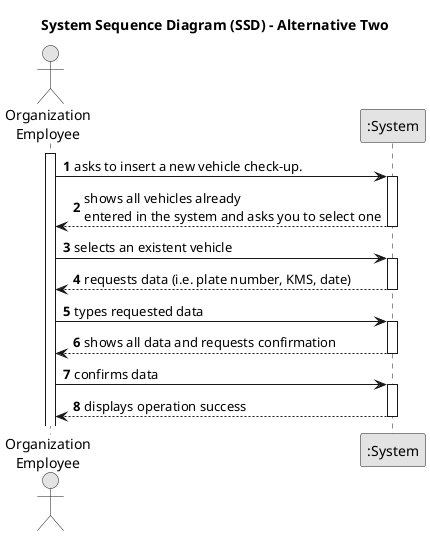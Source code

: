 @startuml
skinparam monochrome true
skinparam packageStyle rectangle
skinparam shadowing false

title System Sequence Diagram (SSD) - Alternative Two

autonumber

actor "Organization\nEmployee" as Employee
participant ":System" as System

activate Employee

    Employee -> System : asks to insert a new vehicle check-up.
    activate System

        System --> Employee : shows all vehicles already \nentered in the system and asks you to select one
    deactivate System
'
    Employee -> System : selects an existent vehicle
    activate System

        System --> Employee : requests data (i.e. plate number, KMS, date)
    deactivate System

    Employee -> System : types requested data
    activate System


        System --> Employee : shows all data and requests confirmation
    deactivate System

    Employee -> System : confirms data
    activate System

        System --> Employee : displays operation success
    deactivate System
@enduml